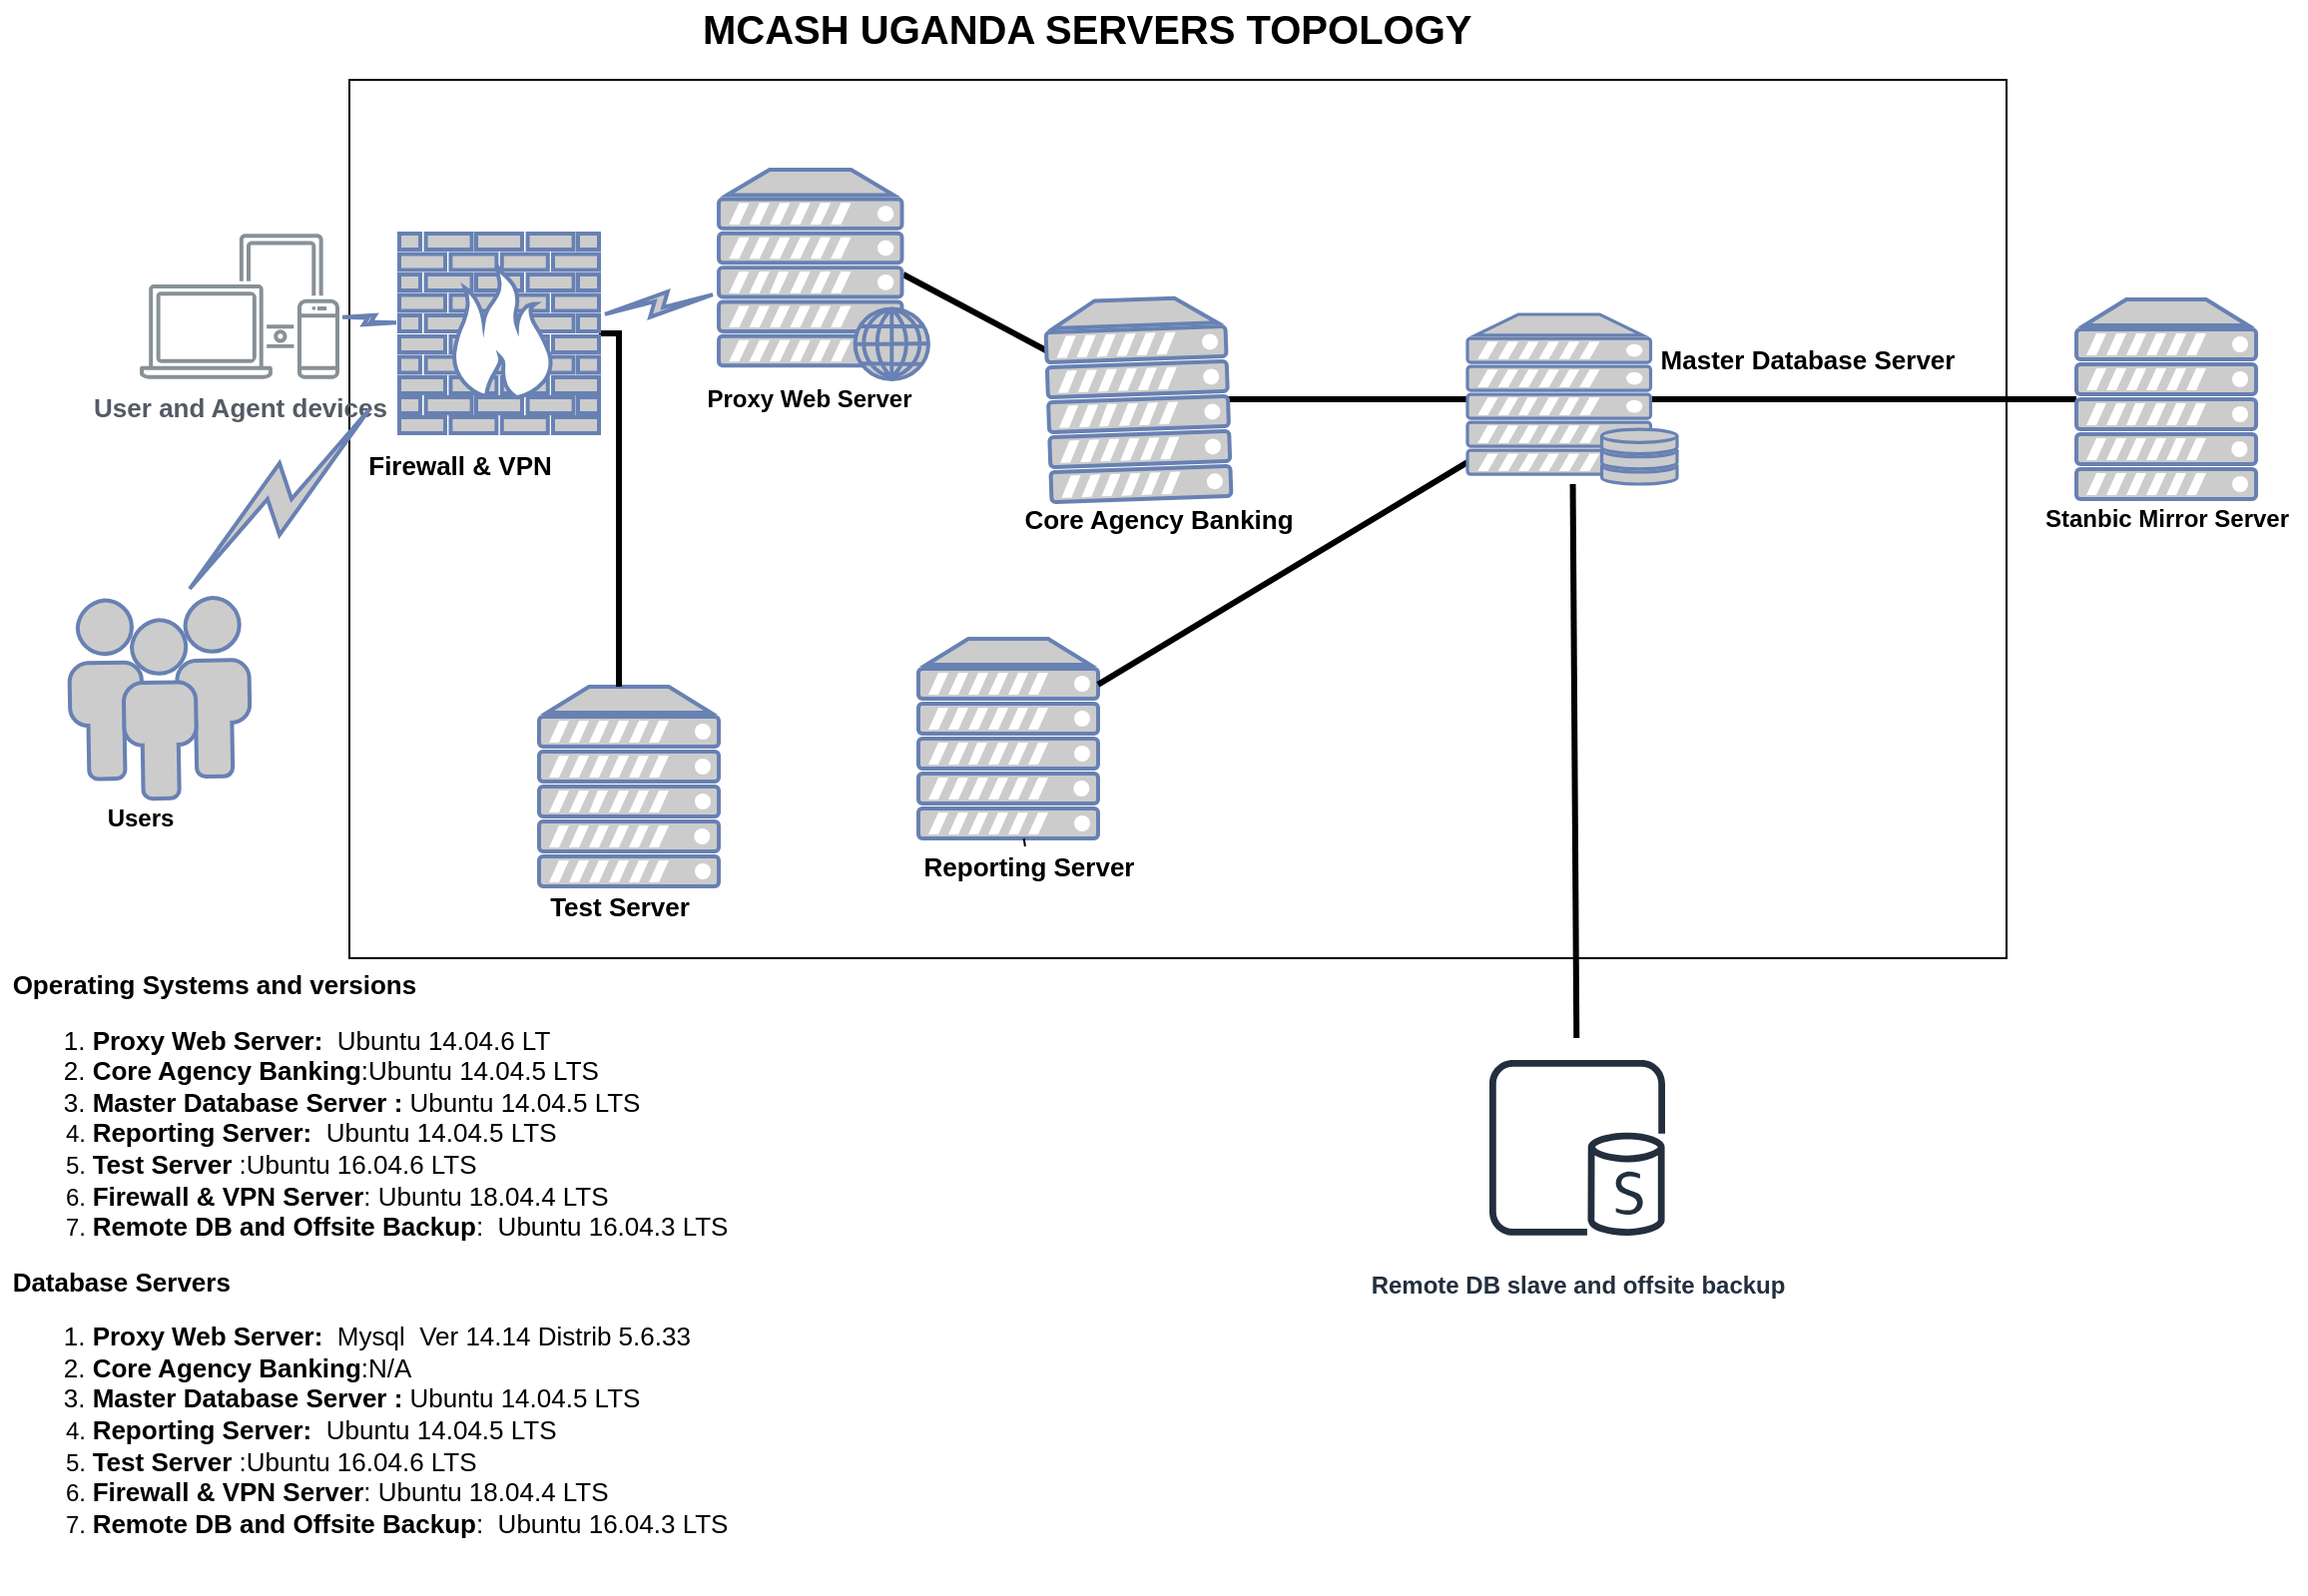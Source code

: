 <mxfile version="13.5.4" type="github">
  <diagram id="l2aKFoh6-Bn0gOPZ2l0T" name="Page-1">
    <mxGraphModel dx="2037" dy="482" grid="1" gridSize="10" guides="1" tooltips="1" connect="1" arrows="1" fold="1" page="1" pageScale="1" pageWidth="1169" pageHeight="827" background="none" math="0" shadow="0">
      <root>
        <mxCell id="0" />
        <mxCell id="1" parent="0" />
        <mxCell id="IGD-j1G_IqfU7hNhVimZ-64" value="" style="rounded=0;whiteSpace=wrap;html=1;" parent="1" vertex="1">
          <mxGeometry x="145" y="80" width="830" height="440" as="geometry" />
        </mxCell>
        <mxCell id="mpq5AgpwV83IM184FDqD-40" value="MCASH UGANDA SERVERS TOPOLOGY" style="text;html=1;resizable=1;points=[];autosize=0;align=left;verticalAlign=top;spacingTop=-4;fontSize=20;fontStyle=1" parent="1" vertex="1">
          <mxGeometry x="320" y="40" width="580" height="30" as="geometry" />
        </mxCell>
        <mxCell id="IGD-j1G_IqfU7hNhVimZ-35" style="rounded=0;orthogonalLoop=1;jettySize=auto;html=1;endArrow=none;endFill=0;exitX=0.88;exitY=0.5;exitDx=0;exitDy=0;exitPerimeter=0;strokeWidth=3;" parent="1" source="IGD-j1G_IqfU7hNhVimZ-1" target="IGD-j1G_IqfU7hNhVimZ-4" edge="1">
          <mxGeometry relative="1" as="geometry" />
        </mxCell>
        <object label="" id="IGD-j1G_IqfU7hNhVimZ-1">
          <mxCell style="fontColor=#0066CC;verticalAlign=top;verticalLabelPosition=bottom;labelPosition=center;align=center;html=1;outlineConnect=0;fillColor=#CCCCCC;strokeColor=#6881B3;gradientColor=none;gradientDirection=north;strokeWidth=2;shape=mxgraph.networks.web_server;" parent="1" vertex="1">
            <mxGeometry x="330" y="125" width="105" height="105" as="geometry" />
          </mxCell>
        </object>
        <mxCell id="IGD-j1G_IqfU7hNhVimZ-2" value="" style="fontColor=#0066CC;verticalAlign=top;verticalLabelPosition=bottom;labelPosition=center;align=center;html=1;outlineConnect=0;fillColor=#CCCCCC;strokeColor=#6881B3;gradientColor=none;gradientDirection=north;strokeWidth=2;shape=mxgraph.networks.users;rotation=-1;" parent="1" vertex="1">
          <mxGeometry x="5" y="340" width="90" height="100" as="geometry" />
        </mxCell>
        <mxCell id="IGD-j1G_IqfU7hNhVimZ-36" style="edgeStyle=none;rounded=0;orthogonalLoop=1;jettySize=auto;html=1;endArrow=none;endFill=0;strokeWidth=3;" parent="1" source="IGD-j1G_IqfU7hNhVimZ-4" target="IGD-j1G_IqfU7hNhVimZ-29" edge="1">
          <mxGeometry relative="1" as="geometry" />
        </mxCell>
        <mxCell id="IGD-j1G_IqfU7hNhVimZ-4" value="" style="fontColor=#0066CC;verticalAlign=top;verticalLabelPosition=bottom;labelPosition=center;align=center;html=1;outlineConnect=0;fillColor=#CCCCCC;strokeColor=#6881B3;gradientColor=none;gradientDirection=north;strokeWidth=2;shape=mxgraph.networks.server;rotation=-2;" parent="1" vertex="1">
          <mxGeometry x="495" y="190" width="90" height="100" as="geometry" />
        </mxCell>
        <mxCell id="IGD-j1G_IqfU7hNhVimZ-5" value="" style="fontColor=#0066CC;verticalAlign=top;verticalLabelPosition=bottom;labelPosition=center;align=center;html=1;outlineConnect=0;fillColor=#CCCCCC;strokeColor=#6881B3;gradientColor=none;gradientDirection=north;strokeWidth=2;shape=mxgraph.networks.server;" parent="1" vertex="1">
          <mxGeometry x="430" y="360" width="90" height="100" as="geometry" />
        </mxCell>
        <mxCell id="IGD-j1G_IqfU7hNhVimZ-7" value="&lt;b&gt;&lt;font style=&quot;font-size: 13px&quot;&gt;User and Agent devices&lt;/font&gt;&lt;/b&gt;" style="outlineConnect=0;gradientColor=none;fontColor=#545B64;strokeColor=none;fillColor=#879196;dashed=0;verticalLabelPosition=bottom;verticalAlign=top;align=center;html=1;fontSize=12;fontStyle=0;aspect=fixed;shape=mxgraph.aws4.illustration_devices;pointerEvents=1" parent="1" vertex="1">
          <mxGeometry x="40" y="157" width="100" height="73" as="geometry" />
        </mxCell>
        <mxCell id="IGD-j1G_IqfU7hNhVimZ-38" style="edgeStyle=none;rounded=0;orthogonalLoop=1;jettySize=auto;html=1;endArrow=none;endFill=0;strokeWidth=3;" parent="1" source="IGD-j1G_IqfU7hNhVimZ-29" target="IGD-j1G_IqfU7hNhVimZ-5" edge="1">
          <mxGeometry relative="1" as="geometry" />
        </mxCell>
        <mxCell id="IGD-j1G_IqfU7hNhVimZ-41" style="edgeStyle=none;rounded=0;orthogonalLoop=1;jettySize=auto;html=1;endArrow=none;endFill=0;exitX=0.88;exitY=0.5;exitDx=0;exitDy=0;exitPerimeter=0;strokeWidth=3;" parent="1" source="IGD-j1G_IqfU7hNhVimZ-29" target="IGD-j1G_IqfU7hNhVimZ-40" edge="1">
          <mxGeometry relative="1" as="geometry" />
        </mxCell>
        <mxCell id="IGD-j1G_IqfU7hNhVimZ-61" style="edgeStyle=none;rounded=0;orthogonalLoop=1;jettySize=auto;html=1;endArrow=none;endFill=0;strokeWidth=3;" parent="1" source="IGD-j1G_IqfU7hNhVimZ-29" target="IGD-j1G_IqfU7hNhVimZ-59" edge="1">
          <mxGeometry relative="1" as="geometry" />
        </mxCell>
        <mxCell id="IGD-j1G_IqfU7hNhVimZ-29" value="" style="fontColor=#0066CC;verticalAlign=top;verticalLabelPosition=bottom;labelPosition=center;align=center;html=1;outlineConnect=0;fillColor=#CCCCCC;strokeColor=#6881B3;gradientColor=none;gradientDirection=north;strokeWidth=2;shape=mxgraph.networks.server_storage;" parent="1" vertex="1">
          <mxGeometry x="705" y="197.5" width="105" height="85" as="geometry" />
        </mxCell>
        <mxCell id="IGD-j1G_IqfU7hNhVimZ-33" value="" style="html=1;outlineConnect=0;fillColor=#CCCCCC;strokeColor=#6881B3;gradientColor=none;gradientDirection=north;strokeWidth=2;shape=mxgraph.networks.comm_link_edge;html=1;" parent="1" source="IGD-j1G_IqfU7hNhVimZ-53" target="IGD-j1G_IqfU7hNhVimZ-1" edge="1">
          <mxGeometry width="100" height="100" relative="1" as="geometry">
            <mxPoint x="140" y="260" as="sourcePoint" />
            <mxPoint x="240" y="160" as="targetPoint" />
          </mxGeometry>
        </mxCell>
        <mxCell id="IGD-j1G_IqfU7hNhVimZ-34" value="" style="html=1;outlineConnect=0;fillColor=#CCCCCC;strokeColor=#6881B3;gradientColor=none;gradientDirection=north;strokeWidth=2;shape=mxgraph.networks.comm_link_edge;html=1;" parent="1" edge="1">
          <mxGeometry width="100" height="100" relative="1" as="geometry">
            <mxPoint x="60" y="340" as="sourcePoint" />
            <mxPoint x="160" y="240" as="targetPoint" />
          </mxGeometry>
        </mxCell>
        <mxCell id="IGD-j1G_IqfU7hNhVimZ-39" value="" style="fontColor=#0066CC;verticalAlign=top;verticalLabelPosition=bottom;labelPosition=center;align=center;html=1;outlineConnect=0;fillColor=#CCCCCC;strokeColor=#6881B3;gradientColor=none;gradientDirection=north;strokeWidth=2;shape=mxgraph.networks.server;" parent="1" vertex="1">
          <mxGeometry x="240" y="384" width="90" height="100" as="geometry" />
        </mxCell>
        <mxCell id="IGD-j1G_IqfU7hNhVimZ-40" value="" style="fontColor=#0066CC;verticalAlign=top;verticalLabelPosition=bottom;labelPosition=center;align=center;html=1;outlineConnect=0;fillColor=#CCCCCC;strokeColor=#6881B3;gradientColor=none;gradientDirection=north;strokeWidth=2;shape=mxgraph.networks.server;" parent="1" vertex="1">
          <mxGeometry x="1010" y="190" width="90" height="100" as="geometry" />
        </mxCell>
        <mxCell id="IGD-j1G_IqfU7hNhVimZ-43" value="&lt;b&gt;Proxy Web Server&lt;/b&gt;" style="text;html=1;resizable=0;autosize=1;align=center;verticalAlign=middle;points=[];fillColor=none;strokeColor=none;rounded=0;" parent="1" vertex="1">
          <mxGeometry x="315" y="230" width="120" height="20" as="geometry" />
        </mxCell>
        <mxCell id="IGD-j1G_IqfU7hNhVimZ-44" value="&lt;b&gt;&lt;font style=&quot;font-size: 13px&quot;&gt;Core Agency Banking&lt;/font&gt;&lt;/b&gt;" style="text;html=1;resizable=0;autosize=1;align=center;verticalAlign=middle;points=[];fillColor=none;strokeColor=none;rounded=0;" parent="1" vertex="1">
          <mxGeometry x="475" y="290" width="150" height="20" as="geometry" />
        </mxCell>
        <mxCell id="IGD-j1G_IqfU7hNhVimZ-45" value="&lt;b&gt;&lt;font style=&quot;font-size: 13px&quot;&gt;Master Database Server&lt;/font&gt;&lt;/b&gt;" style="text;html=1;resizable=0;autosize=1;align=center;verticalAlign=middle;points=[];fillColor=none;strokeColor=none;rounded=0;" parent="1" vertex="1">
          <mxGeometry x="795" y="210" width="160" height="20" as="geometry" />
        </mxCell>
        <mxCell id="IGD-j1G_IqfU7hNhVimZ-58" style="edgeStyle=none;rounded=0;orthogonalLoop=1;jettySize=auto;html=1;endArrow=none;endFill=0;" parent="1" source="IGD-j1G_IqfU7hNhVimZ-47" target="IGD-j1G_IqfU7hNhVimZ-5" edge="1">
          <mxGeometry relative="1" as="geometry" />
        </mxCell>
        <mxCell id="IGD-j1G_IqfU7hNhVimZ-47" value="&lt;b&gt;&lt;font style=&quot;font-size: 13px&quot;&gt;Reporting Server&lt;/font&gt;&lt;/b&gt;" style="text;html=1;resizable=0;autosize=1;align=center;verticalAlign=middle;points=[];fillColor=none;strokeColor=none;rounded=0;" parent="1" vertex="1">
          <mxGeometry x="425" y="464" width="120" height="20" as="geometry" />
        </mxCell>
        <mxCell id="IGD-j1G_IqfU7hNhVimZ-48" value="&lt;b&gt;&lt;font style=&quot;font-size: 13px&quot;&gt;Test Server&lt;/font&gt;&lt;/b&gt;" style="text;html=1;resizable=0;autosize=1;align=center;verticalAlign=middle;points=[];fillColor=none;strokeColor=none;rounded=0;" parent="1" vertex="1">
          <mxGeometry x="235" y="484" width="90" height="20" as="geometry" />
        </mxCell>
        <mxCell id="IGD-j1G_IqfU7hNhVimZ-50" value="&lt;b&gt;Stanbic Mirror Server&lt;/b&gt;" style="text;html=1;resizable=0;autosize=1;align=center;verticalAlign=middle;points=[];fillColor=none;strokeColor=none;rounded=0;" parent="1" vertex="1">
          <mxGeometry x="985" y="290" width="140" height="20" as="geometry" />
        </mxCell>
        <mxCell id="SlYpoQaHAeAHpSV458Y5-4" style="edgeStyle=orthogonalEdgeStyle;rounded=0;orthogonalLoop=1;jettySize=auto;html=1;endArrow=none;endFill=0;strokeWidth=3;" edge="1" parent="1" source="IGD-j1G_IqfU7hNhVimZ-53" target="IGD-j1G_IqfU7hNhVimZ-39">
          <mxGeometry relative="1" as="geometry">
            <Array as="points">
              <mxPoint x="280" y="207" />
            </Array>
          </mxGeometry>
        </mxCell>
        <mxCell id="IGD-j1G_IqfU7hNhVimZ-53" value="" style="fontColor=#0066CC;verticalAlign=top;verticalLabelPosition=bottom;labelPosition=center;align=center;html=1;outlineConnect=0;fillColor=#CCCCCC;strokeColor=#6881B3;gradientColor=none;gradientDirection=north;strokeWidth=2;shape=mxgraph.networks.firewall;" parent="1" vertex="1">
          <mxGeometry x="170" y="157" width="100" height="100" as="geometry" />
        </mxCell>
        <mxCell id="IGD-j1G_IqfU7hNhVimZ-55" value="" style="html=1;outlineConnect=0;fillColor=#CCCCCC;strokeColor=#6881B3;gradientColor=none;gradientDirection=north;strokeWidth=2;shape=mxgraph.networks.comm_link_edge;html=1;" parent="1" source="IGD-j1G_IqfU7hNhVimZ-7" target="IGD-j1G_IqfU7hNhVimZ-53" edge="1">
          <mxGeometry width="100" height="100" relative="1" as="geometry">
            <mxPoint x="105" y="192.466" as="sourcePoint" />
            <mxPoint x="220" y="213.086" as="targetPoint" />
          </mxGeometry>
        </mxCell>
        <mxCell id="IGD-j1G_IqfU7hNhVimZ-59" value="&lt;b&gt;Remote DB slave and offsite backup&lt;/b&gt;" style="outlineConnect=0;fontColor=#232F3E;gradientColor=none;strokeColor=#232F3E;fillColor=#ffffff;dashed=0;verticalLabelPosition=bottom;verticalAlign=top;align=center;html=1;fontSize=12;fontStyle=0;aspect=fixed;shape=mxgraph.aws4.resourceIcon;resIcon=mxgraph.aws4.sql_replica;" parent="1" vertex="1">
          <mxGeometry x="705" y="560" width="110" height="110" as="geometry" />
        </mxCell>
        <mxCell id="IGD-j1G_IqfU7hNhVimZ-62" value="Users" style="text;html=1;resizable=0;autosize=1;align=center;verticalAlign=middle;points=[];fillColor=none;strokeColor=none;rounded=0;fontStyle=1" parent="1" vertex="1">
          <mxGeometry x="15" y="440" width="50" height="20" as="geometry" />
        </mxCell>
        <mxCell id="IGD-j1G_IqfU7hNhVimZ-63" value="&lt;font style=&quot;font-size: 13px&quot;&gt;Firewall &amp;amp; VPN&lt;/font&gt;" style="text;html=1;resizable=0;autosize=1;align=center;verticalAlign=middle;points=[];fillColor=none;strokeColor=none;rounded=0;fontStyle=1" parent="1" vertex="1">
          <mxGeometry x="145" y="262.5" width="110" height="20" as="geometry" />
        </mxCell>
        <mxCell id="SlYpoQaHAeAHpSV458Y5-6" value="&lt;div style=&quot;text-align: left&quot;&gt;&lt;div&gt;&lt;span style=&quot;font-size: 13px&quot;&gt;&lt;b&gt;Operating Systems and versions&lt;/b&gt;&lt;/span&gt;&lt;/div&gt;&lt;ol&gt;&lt;li style=&quot;font-size: 13px&quot;&gt;&lt;font style=&quot;font-size: 13px&quot;&gt;&lt;b&gt;Proxy Web Server:&amp;nbsp;&lt;/b&gt;&lt;span&gt;&amp;nbsp;Ubuntu 14.04.6 LT&lt;/span&gt;&lt;/font&gt;&lt;/li&gt;&lt;li style=&quot;font-size: 13px&quot;&gt;&lt;font style=&quot;font-size: 13px&quot;&gt;&lt;b&gt;Core Agency Banking&lt;/b&gt;&lt;span&gt;:Ubuntu 14.04.5 LTS&lt;/span&gt;&lt;/font&gt;&lt;/li&gt;&lt;li style=&quot;font-size: 13px&quot;&gt;&lt;font style=&quot;font-size: 13px&quot;&gt;&lt;b&gt;Master Database Server :&lt;/b&gt;&amp;nbsp;&lt;/font&gt;&lt;span&gt;Ubuntu 14.04.5 LTS&lt;/span&gt;&lt;/li&gt;&lt;li&gt;&lt;span style=&quot;font-size: 13px&quot;&gt;&lt;b&gt;Reporting Server:&lt;/b&gt;&amp;nbsp;&lt;/span&gt;&lt;span style=&quot;font-size: 13px&quot;&gt;&amp;nbsp;Ubuntu 14.04.5 LTS&lt;/span&gt;&lt;/li&gt;&lt;li&gt;&lt;span style=&quot;font-size: 13px&quot;&gt;&lt;b&gt;Test Server&lt;/b&gt; :Ubuntu 16.04.6 LTS&lt;/span&gt;&lt;br&gt;&lt;/li&gt;&lt;li&gt;&lt;span style=&quot;font-size: 13px&quot;&gt;&lt;b&gt;Firewall &amp;amp; VPN Server&lt;/b&gt;:&amp;nbsp;&lt;/span&gt;&lt;span style=&quot;font-size: 13px&quot;&gt;Ubuntu 18.04.4 LTS&lt;/span&gt;&lt;/li&gt;&lt;li&gt;&lt;span style=&quot;font-size: 13px&quot;&gt;&lt;b&gt;Remote DB and Offsite Backup&lt;/b&gt;:&amp;nbsp;&amp;nbsp;Ubuntu 16.04.3 LTS&lt;/span&gt;&lt;/li&gt;&lt;/ol&gt;&lt;/div&gt;&lt;div style=&quot;text-align: left ; font-size: 13px&quot;&gt;&lt;font style=&quot;font-size: 13px&quot;&gt;&lt;span&gt;&lt;b&gt;Database Servers&lt;/b&gt;&lt;/span&gt;&lt;/font&gt;&lt;/div&gt;&lt;div style=&quot;text-align: left ; font-size: 13px&quot;&gt;&lt;ol style=&quot;font-size: 12px&quot;&gt;&lt;li style=&quot;font-size: 13px&quot;&gt;&lt;b&gt;Proxy Web Server:&amp;nbsp;&lt;/b&gt;&amp;nbsp;Mysql&amp;nbsp; Ver 14.14 Distrib 5.6.33&lt;/li&gt;&lt;li style=&quot;font-size: 13px&quot;&gt;&lt;b&gt;Core Agency Banking&lt;/b&gt;:N/A&lt;/li&gt;&lt;li style=&quot;font-size: 13px&quot;&gt;&lt;b&gt;Master Database Server :&lt;/b&gt;&amp;nbsp;Ubuntu 14.04.5 LTS&lt;/li&gt;&lt;li&gt;&lt;span style=&quot;font-size: 13px&quot;&gt;&lt;b&gt;Reporting Server:&lt;/b&gt;&amp;nbsp;&lt;/span&gt;&lt;span style=&quot;font-size: 13px&quot;&gt;&amp;nbsp;Ubuntu 14.04.5 LTS&lt;/span&gt;&lt;/li&gt;&lt;li&gt;&lt;span style=&quot;font-size: 13px&quot;&gt;&lt;b&gt;Test Server&lt;/b&gt;&amp;nbsp;:Ubuntu 16.04.6 LTS&lt;/span&gt;&lt;br&gt;&lt;/li&gt;&lt;li&gt;&lt;span style=&quot;font-size: 13px&quot;&gt;&lt;b&gt;Firewall &amp;amp; VPN Server&lt;/b&gt;:&amp;nbsp;&lt;/span&gt;&lt;span style=&quot;font-size: 13px&quot;&gt;Ubuntu 18.04.4 LTS&lt;/span&gt;&lt;/li&gt;&lt;li&gt;&lt;span style=&quot;font-size: 13px&quot;&gt;&lt;b&gt;Remote DB and Offsite Backup&lt;/b&gt;:&amp;nbsp;&amp;nbsp;Ubuntu 16.04.3 LTS&lt;/span&gt;&lt;/li&gt;&lt;/ol&gt;&lt;/div&gt;&lt;div style=&quot;text-align: left ; font-size: 13px&quot;&gt;&lt;font style=&quot;font-size: 13px&quot;&gt;&lt;span&gt;&lt;br&gt;&lt;/span&gt;&lt;/font&gt;&lt;/div&gt;" style="text;html=1;resizable=0;autosize=1;align=center;verticalAlign=middle;points=[];fillColor=none;strokeColor=none;rounded=0;" vertex="1" parent="1">
          <mxGeometry x="-30" y="537" width="370" height="290" as="geometry" />
        </mxCell>
      </root>
    </mxGraphModel>
  </diagram>
</mxfile>
